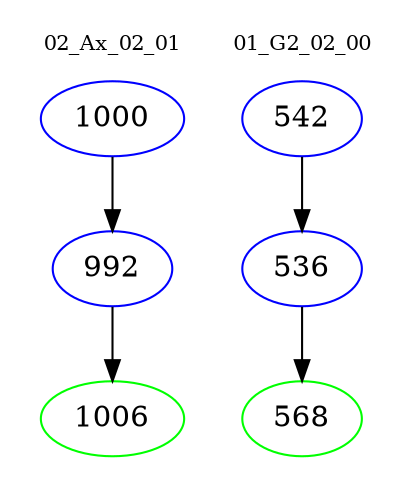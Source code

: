 digraph{
subgraph cluster_0 {
color = white
label = "02_Ax_02_01";
fontsize=10;
T0_1000 [label="1000", color="blue"]
T0_1000 -> T0_992 [color="black"]
T0_992 [label="992", color="blue"]
T0_992 -> T0_1006 [color="black"]
T0_1006 [label="1006", color="green"]
}
subgraph cluster_1 {
color = white
label = "01_G2_02_00";
fontsize=10;
T1_542 [label="542", color="blue"]
T1_542 -> T1_536 [color="black"]
T1_536 [label="536", color="blue"]
T1_536 -> T1_568 [color="black"]
T1_568 [label="568", color="green"]
}
}

